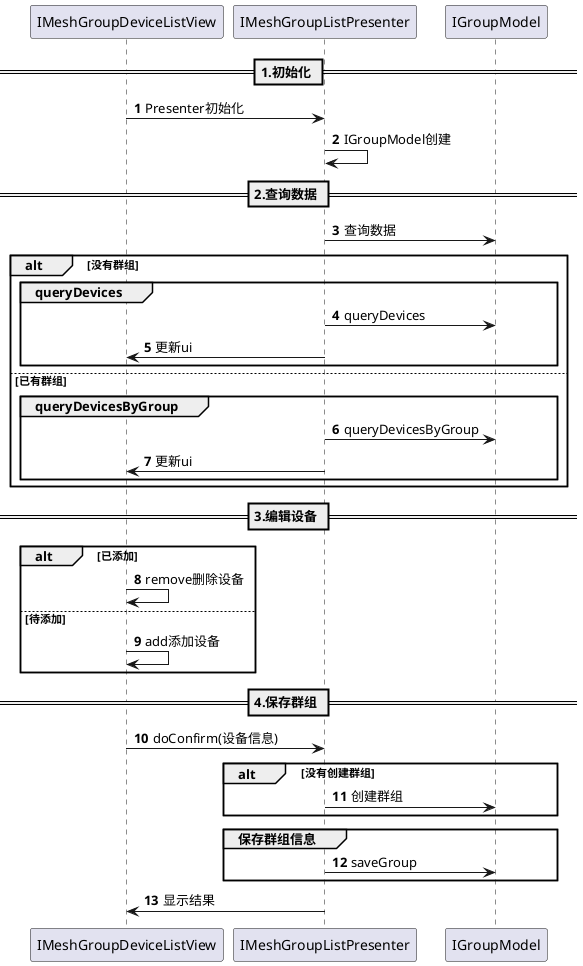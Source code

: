 @startuml
'https://plantuml.com/class-diagram
autonumber
== 1.初始化 ==
IMeshGroupDeviceListView -> IMeshGroupListPresenter : Presenter初始化
IMeshGroupListPresenter -> IMeshGroupListPresenter : IGroupModel创建
== 2.查询数据 ==
IMeshGroupListPresenter -> IGroupModel : 查询数据
alt 没有群组
    group queryDevices
        IMeshGroupListPresenter -> IGroupModel : queryDevices
        IMeshGroupListPresenter -> IMeshGroupDeviceListView: 更新ui
    end
else 已有群组
    group queryDevicesByGroup
        IMeshGroupListPresenter -> IGroupModel : queryDevicesByGroup
        IMeshGroupListPresenter -> IMeshGroupDeviceListView: 更新ui
    end
end
== 3.编辑设备 ==
alt 已添加
IMeshGroupDeviceListView -> IMeshGroupDeviceListView : remove删除设备

else 待添加
IMeshGroupDeviceListView -> IMeshGroupDeviceListView : add添加设备
end
== 4.保存群组 ==
IMeshGroupDeviceListView -> IMeshGroupListPresenter : doConfirm(设备信息)
alt 没有创建群组
    IMeshGroupListPresenter -> IGroupModel : 创建群组
end

group 保存群组信息
    IMeshGroupListPresenter -> IGroupModel : saveGroup
end

IMeshGroupListPresenter -> IMeshGroupDeviceListView : 显示结果

@enduml